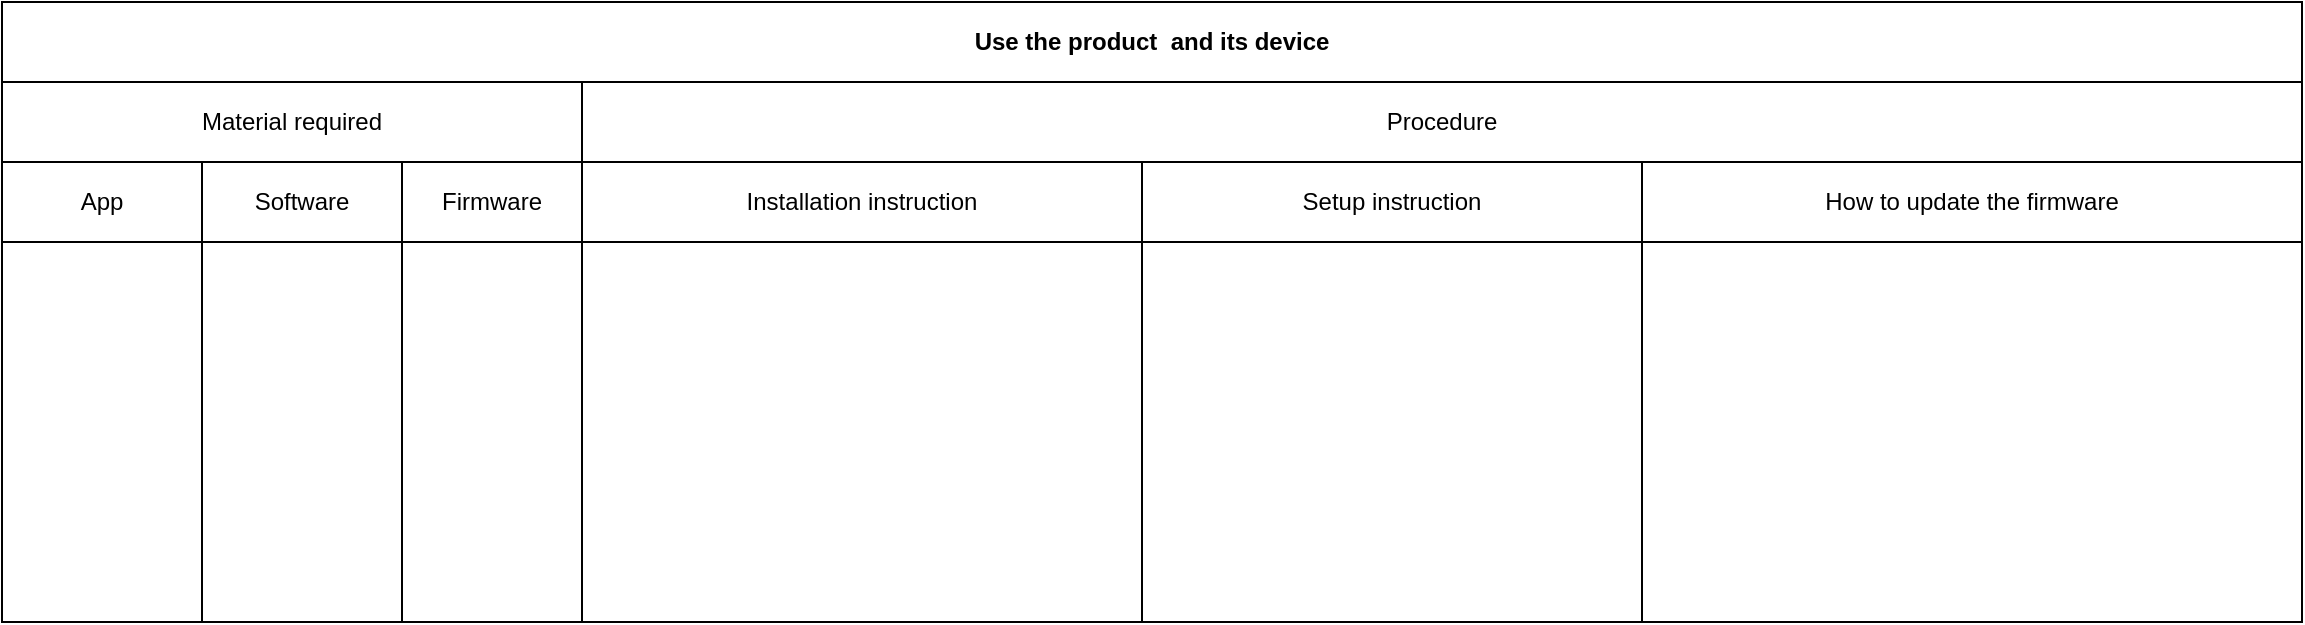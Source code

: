 <mxfile version="15.0.3" type="github">
  <diagram id="OclsEK_XeE67PwOviO1x" name="Page-1">
    <mxGraphModel dx="1666" dy="831" grid="1" gridSize="10" guides="1" tooltips="1" connect="1" arrows="1" fold="1" page="1" pageScale="1" pageWidth="827" pageHeight="1169" math="0" shadow="0">
      <root>
        <mxCell id="0" />
        <mxCell id="1" parent="0" />
        <mxCell id="_bbLp0HfyhivJ3uQ8azR-1" value="" style="shape=table;startSize=0;container=1;collapsible=0;childLayout=tableLayout;" vertex="1" parent="1">
          <mxGeometry x="110" y="210" width="1150" height="40" as="geometry" />
        </mxCell>
        <mxCell id="_bbLp0HfyhivJ3uQ8azR-2" value="" style="shape=partialRectangle;collapsible=0;dropTarget=0;pointerEvents=0;fillColor=none;top=0;left=0;bottom=0;right=0;points=[[0,0.5],[1,0.5]];portConstraint=eastwest;" vertex="1" parent="_bbLp0HfyhivJ3uQ8azR-1">
          <mxGeometry width="1150" height="40" as="geometry" />
        </mxCell>
        <mxCell id="_bbLp0HfyhivJ3uQ8azR-3" value="&lt;b&gt;Use the product&amp;nbsp; and its device&lt;/b&gt;" style="shape=partialRectangle;html=1;whiteSpace=wrap;connectable=0;overflow=hidden;fillColor=none;top=0;left=0;bottom=0;right=0;pointerEvents=1;" vertex="1" parent="_bbLp0HfyhivJ3uQ8azR-2">
          <mxGeometry width="1150" height="40" as="geometry" />
        </mxCell>
        <mxCell id="_bbLp0HfyhivJ3uQ8azR-4" value="" style="shape=table;startSize=0;container=1;collapsible=0;childLayout=tableLayout;" vertex="1" parent="1">
          <mxGeometry x="110" y="250" width="290" height="40" as="geometry" />
        </mxCell>
        <mxCell id="_bbLp0HfyhivJ3uQ8azR-5" value="" style="shape=partialRectangle;collapsible=0;dropTarget=0;pointerEvents=0;fillColor=none;top=0;left=0;bottom=0;right=0;points=[[0,0.5],[1,0.5]];portConstraint=eastwest;" vertex="1" parent="_bbLp0HfyhivJ3uQ8azR-4">
          <mxGeometry width="290" height="40" as="geometry" />
        </mxCell>
        <mxCell id="_bbLp0HfyhivJ3uQ8azR-6" value="Material required" style="shape=partialRectangle;html=1;whiteSpace=wrap;connectable=0;overflow=hidden;fillColor=none;top=0;left=0;bottom=0;right=0;pointerEvents=1;" vertex="1" parent="_bbLp0HfyhivJ3uQ8azR-5">
          <mxGeometry width="290" height="40" as="geometry" />
        </mxCell>
        <mxCell id="_bbLp0HfyhivJ3uQ8azR-7" value="" style="shape=table;startSize=0;container=1;collapsible=0;childLayout=tableLayout;" vertex="1" parent="1">
          <mxGeometry x="310" y="290" width="90" height="40" as="geometry" />
        </mxCell>
        <mxCell id="_bbLp0HfyhivJ3uQ8azR-8" value="" style="shape=partialRectangle;collapsible=0;dropTarget=0;pointerEvents=0;fillColor=none;top=0;left=0;bottom=0;right=0;points=[[0,0.5],[1,0.5]];portConstraint=eastwest;" vertex="1" parent="_bbLp0HfyhivJ3uQ8azR-7">
          <mxGeometry width="90" height="40" as="geometry" />
        </mxCell>
        <mxCell id="_bbLp0HfyhivJ3uQ8azR-9" value="Firmware" style="shape=partialRectangle;html=1;whiteSpace=wrap;connectable=0;overflow=hidden;fillColor=none;top=0;left=0;bottom=0;right=0;pointerEvents=1;" vertex="1" parent="_bbLp0HfyhivJ3uQ8azR-8">
          <mxGeometry width="90" height="40" as="geometry" />
        </mxCell>
        <mxCell id="_bbLp0HfyhivJ3uQ8azR-10" value="" style="shape=table;startSize=0;container=1;collapsible=0;childLayout=tableLayout;" vertex="1" parent="1">
          <mxGeometry x="210" y="290" width="100" height="40" as="geometry" />
        </mxCell>
        <mxCell id="_bbLp0HfyhivJ3uQ8azR-11" value="" style="shape=partialRectangle;collapsible=0;dropTarget=0;pointerEvents=0;fillColor=none;top=0;left=0;bottom=0;right=0;points=[[0,0.5],[1,0.5]];portConstraint=eastwest;" vertex="1" parent="_bbLp0HfyhivJ3uQ8azR-10">
          <mxGeometry width="100" height="40" as="geometry" />
        </mxCell>
        <mxCell id="_bbLp0HfyhivJ3uQ8azR-12" value="Software" style="shape=partialRectangle;html=1;whiteSpace=wrap;connectable=0;overflow=hidden;fillColor=none;top=0;left=0;bottom=0;right=0;pointerEvents=1;" vertex="1" parent="_bbLp0HfyhivJ3uQ8azR-11">
          <mxGeometry width="100" height="40" as="geometry" />
        </mxCell>
        <mxCell id="_bbLp0HfyhivJ3uQ8azR-13" value="" style="shape=table;startSize=0;container=1;collapsible=0;childLayout=tableLayout;" vertex="1" parent="1">
          <mxGeometry x="110" y="290" width="100" height="40" as="geometry" />
        </mxCell>
        <mxCell id="_bbLp0HfyhivJ3uQ8azR-14" value="" style="shape=partialRectangle;collapsible=0;dropTarget=0;pointerEvents=0;fillColor=none;top=0;left=0;bottom=0;right=0;points=[[0,0.5],[1,0.5]];portConstraint=eastwest;" vertex="1" parent="_bbLp0HfyhivJ3uQ8azR-13">
          <mxGeometry width="100" height="40" as="geometry" />
        </mxCell>
        <mxCell id="_bbLp0HfyhivJ3uQ8azR-15" value="App" style="shape=partialRectangle;html=1;whiteSpace=wrap;connectable=0;overflow=hidden;fillColor=none;top=0;left=0;bottom=0;right=0;pointerEvents=1;" vertex="1" parent="_bbLp0HfyhivJ3uQ8azR-14">
          <mxGeometry width="100" height="40" as="geometry" />
        </mxCell>
        <mxCell id="_bbLp0HfyhivJ3uQ8azR-16" value="" style="shape=table;startSize=0;container=1;collapsible=0;childLayout=tableLayout;" vertex="1" parent="1">
          <mxGeometry x="400" y="250" width="860" height="40" as="geometry" />
        </mxCell>
        <mxCell id="_bbLp0HfyhivJ3uQ8azR-17" value="" style="shape=partialRectangle;collapsible=0;dropTarget=0;pointerEvents=0;fillColor=none;top=0;left=0;bottom=0;right=0;points=[[0,0.5],[1,0.5]];portConstraint=eastwest;" vertex="1" parent="_bbLp0HfyhivJ3uQ8azR-16">
          <mxGeometry width="860" height="40" as="geometry" />
        </mxCell>
        <mxCell id="_bbLp0HfyhivJ3uQ8azR-18" value="Procedure" style="shape=partialRectangle;html=1;whiteSpace=wrap;connectable=0;overflow=hidden;fillColor=none;top=0;left=0;bottom=0;right=0;pointerEvents=1;" vertex="1" parent="_bbLp0HfyhivJ3uQ8azR-17">
          <mxGeometry width="860" height="40" as="geometry" />
        </mxCell>
        <mxCell id="_bbLp0HfyhivJ3uQ8azR-19" value="" style="shape=table;startSize=0;container=1;collapsible=0;childLayout=tableLayout;" vertex="1" parent="1">
          <mxGeometry x="400" y="290" width="280" height="40" as="geometry" />
        </mxCell>
        <mxCell id="_bbLp0HfyhivJ3uQ8azR-20" value="" style="shape=partialRectangle;collapsible=0;dropTarget=0;pointerEvents=0;fillColor=none;top=0;left=0;bottom=0;right=0;points=[[0,0.5],[1,0.5]];portConstraint=eastwest;" vertex="1" parent="_bbLp0HfyhivJ3uQ8azR-19">
          <mxGeometry width="280" height="40" as="geometry" />
        </mxCell>
        <mxCell id="_bbLp0HfyhivJ3uQ8azR-21" value="Installation instruction" style="shape=partialRectangle;html=1;whiteSpace=wrap;connectable=0;overflow=hidden;fillColor=none;top=0;left=0;bottom=0;right=0;pointerEvents=1;" vertex="1" parent="_bbLp0HfyhivJ3uQ8azR-20">
          <mxGeometry width="280" height="40" as="geometry" />
        </mxCell>
        <mxCell id="_bbLp0HfyhivJ3uQ8azR-22" value="" style="shape=table;startSize=0;container=1;collapsible=0;childLayout=tableLayout;" vertex="1" parent="1">
          <mxGeometry x="680" y="290" width="250" height="40" as="geometry" />
        </mxCell>
        <mxCell id="_bbLp0HfyhivJ3uQ8azR-23" value="" style="shape=partialRectangle;collapsible=0;dropTarget=0;pointerEvents=0;fillColor=none;top=0;left=0;bottom=0;right=0;points=[[0,0.5],[1,0.5]];portConstraint=eastwest;" vertex="1" parent="_bbLp0HfyhivJ3uQ8azR-22">
          <mxGeometry width="250" height="40" as="geometry" />
        </mxCell>
        <mxCell id="_bbLp0HfyhivJ3uQ8azR-24" value="Setup instruction" style="shape=partialRectangle;html=1;whiteSpace=wrap;connectable=0;overflow=hidden;fillColor=none;top=0;left=0;bottom=0;right=0;pointerEvents=1;" vertex="1" parent="_bbLp0HfyhivJ3uQ8azR-23">
          <mxGeometry width="250" height="40" as="geometry" />
        </mxCell>
        <mxCell id="_bbLp0HfyhivJ3uQ8azR-25" value="" style="shape=table;startSize=0;container=1;collapsible=0;childLayout=tableLayout;" vertex="1" parent="1">
          <mxGeometry x="930" y="290" width="330" height="40" as="geometry" />
        </mxCell>
        <mxCell id="_bbLp0HfyhivJ3uQ8azR-26" value="" style="shape=partialRectangle;collapsible=0;dropTarget=0;pointerEvents=0;fillColor=none;top=0;left=0;bottom=0;right=0;points=[[0,0.5],[1,0.5]];portConstraint=eastwest;" vertex="1" parent="_bbLp0HfyhivJ3uQ8azR-25">
          <mxGeometry width="330" height="40" as="geometry" />
        </mxCell>
        <mxCell id="_bbLp0HfyhivJ3uQ8azR-27" value="How to update the firmware" style="shape=partialRectangle;html=1;whiteSpace=wrap;connectable=0;overflow=hidden;fillColor=none;top=0;left=0;bottom=0;right=0;pointerEvents=1;" vertex="1" parent="_bbLp0HfyhivJ3uQ8azR-26">
          <mxGeometry width="330" height="40" as="geometry" />
        </mxCell>
        <mxCell id="_bbLp0HfyhivJ3uQ8azR-28" value="" style="shape=table;startSize=0;container=1;collapsible=0;childLayout=tableLayout;" vertex="1" parent="1">
          <mxGeometry x="110" y="330" width="100" height="190" as="geometry" />
        </mxCell>
        <mxCell id="_bbLp0HfyhivJ3uQ8azR-29" value="" style="shape=partialRectangle;collapsible=0;dropTarget=0;pointerEvents=0;fillColor=none;top=0;left=0;bottom=0;right=0;points=[[0,0.5],[1,0.5]];portConstraint=eastwest;" vertex="1" parent="_bbLp0HfyhivJ3uQ8azR-28">
          <mxGeometry width="100" height="190" as="geometry" />
        </mxCell>
        <mxCell id="_bbLp0HfyhivJ3uQ8azR-30" value="" style="shape=partialRectangle;html=1;whiteSpace=wrap;connectable=0;overflow=hidden;fillColor=none;top=0;left=0;bottom=0;right=0;pointerEvents=1;" vertex="1" parent="_bbLp0HfyhivJ3uQ8azR-29">
          <mxGeometry width="100" height="190" as="geometry" />
        </mxCell>
        <mxCell id="_bbLp0HfyhivJ3uQ8azR-31" value="" style="shape=table;startSize=0;container=1;collapsible=0;childLayout=tableLayout;" vertex="1" parent="1">
          <mxGeometry x="210" y="330" width="100" height="190" as="geometry" />
        </mxCell>
        <mxCell id="_bbLp0HfyhivJ3uQ8azR-32" value="" style="shape=partialRectangle;collapsible=0;dropTarget=0;pointerEvents=0;fillColor=none;top=0;left=0;bottom=0;right=0;points=[[0,0.5],[1,0.5]];portConstraint=eastwest;" vertex="1" parent="_bbLp0HfyhivJ3uQ8azR-31">
          <mxGeometry width="100" height="190" as="geometry" />
        </mxCell>
        <mxCell id="_bbLp0HfyhivJ3uQ8azR-33" value="" style="shape=partialRectangle;html=1;whiteSpace=wrap;connectable=0;overflow=hidden;fillColor=none;top=0;left=0;bottom=0;right=0;pointerEvents=1;" vertex="1" parent="_bbLp0HfyhivJ3uQ8azR-32">
          <mxGeometry width="100" height="190" as="geometry" />
        </mxCell>
        <mxCell id="_bbLp0HfyhivJ3uQ8azR-34" value="" style="shape=table;startSize=0;container=1;collapsible=0;childLayout=tableLayout;" vertex="1" parent="1">
          <mxGeometry x="310" y="330" width="90" height="190" as="geometry" />
        </mxCell>
        <mxCell id="_bbLp0HfyhivJ3uQ8azR-35" value="" style="shape=partialRectangle;collapsible=0;dropTarget=0;pointerEvents=0;fillColor=none;top=0;left=0;bottom=0;right=0;points=[[0,0.5],[1,0.5]];portConstraint=eastwest;" vertex="1" parent="_bbLp0HfyhivJ3uQ8azR-34">
          <mxGeometry width="90" height="190" as="geometry" />
        </mxCell>
        <mxCell id="_bbLp0HfyhivJ3uQ8azR-36" value="" style="shape=partialRectangle;html=1;whiteSpace=wrap;connectable=0;overflow=hidden;fillColor=none;top=0;left=0;bottom=0;right=0;pointerEvents=1;" vertex="1" parent="_bbLp0HfyhivJ3uQ8azR-35">
          <mxGeometry width="90" height="190" as="geometry" />
        </mxCell>
        <mxCell id="_bbLp0HfyhivJ3uQ8azR-37" value="" style="shape=table;startSize=0;container=1;collapsible=0;childLayout=tableLayout;" vertex="1" parent="1">
          <mxGeometry x="400" y="330" width="280" height="190" as="geometry" />
        </mxCell>
        <mxCell id="_bbLp0HfyhivJ3uQ8azR-38" value="" style="shape=partialRectangle;collapsible=0;dropTarget=0;pointerEvents=0;fillColor=none;top=0;left=0;bottom=0;right=0;points=[[0,0.5],[1,0.5]];portConstraint=eastwest;" vertex="1" parent="_bbLp0HfyhivJ3uQ8azR-37">
          <mxGeometry width="280" height="190" as="geometry" />
        </mxCell>
        <mxCell id="_bbLp0HfyhivJ3uQ8azR-39" value="" style="shape=partialRectangle;html=1;whiteSpace=wrap;connectable=0;overflow=hidden;fillColor=none;top=0;left=0;bottom=0;right=0;pointerEvents=1;" vertex="1" parent="_bbLp0HfyhivJ3uQ8azR-38">
          <mxGeometry width="280" height="190" as="geometry" />
        </mxCell>
        <mxCell id="_bbLp0HfyhivJ3uQ8azR-40" value="" style="shape=table;startSize=0;container=1;collapsible=0;childLayout=tableLayout;" vertex="1" parent="1">
          <mxGeometry x="680" y="330" width="250" height="190" as="geometry" />
        </mxCell>
        <mxCell id="_bbLp0HfyhivJ3uQ8azR-41" value="" style="shape=partialRectangle;collapsible=0;dropTarget=0;pointerEvents=0;fillColor=none;top=0;left=0;bottom=0;right=0;points=[[0,0.5],[1,0.5]];portConstraint=eastwest;" vertex="1" parent="_bbLp0HfyhivJ3uQ8azR-40">
          <mxGeometry width="250" height="190" as="geometry" />
        </mxCell>
        <mxCell id="_bbLp0HfyhivJ3uQ8azR-42" value="" style="shape=partialRectangle;html=1;whiteSpace=wrap;connectable=0;overflow=hidden;fillColor=none;top=0;left=0;bottom=0;right=0;pointerEvents=1;" vertex="1" parent="_bbLp0HfyhivJ3uQ8azR-41">
          <mxGeometry width="250" height="190" as="geometry" />
        </mxCell>
        <mxCell id="_bbLp0HfyhivJ3uQ8azR-43" value="" style="shape=table;startSize=0;container=1;collapsible=0;childLayout=tableLayout;" vertex="1" parent="1">
          <mxGeometry x="930" y="330" width="330" height="190" as="geometry" />
        </mxCell>
        <mxCell id="_bbLp0HfyhivJ3uQ8azR-44" value="" style="shape=partialRectangle;collapsible=0;dropTarget=0;pointerEvents=0;fillColor=none;top=0;left=0;bottom=0;right=0;points=[[0,0.5],[1,0.5]];portConstraint=eastwest;" vertex="1" parent="_bbLp0HfyhivJ3uQ8azR-43">
          <mxGeometry width="330" height="190" as="geometry" />
        </mxCell>
        <mxCell id="_bbLp0HfyhivJ3uQ8azR-45" value="" style="shape=partialRectangle;html=1;whiteSpace=wrap;connectable=0;overflow=hidden;fillColor=none;top=0;left=0;bottom=0;right=0;pointerEvents=1;" vertex="1" parent="_bbLp0HfyhivJ3uQ8azR-44">
          <mxGeometry width="330" height="190" as="geometry" />
        </mxCell>
      </root>
    </mxGraphModel>
  </diagram>
</mxfile>
